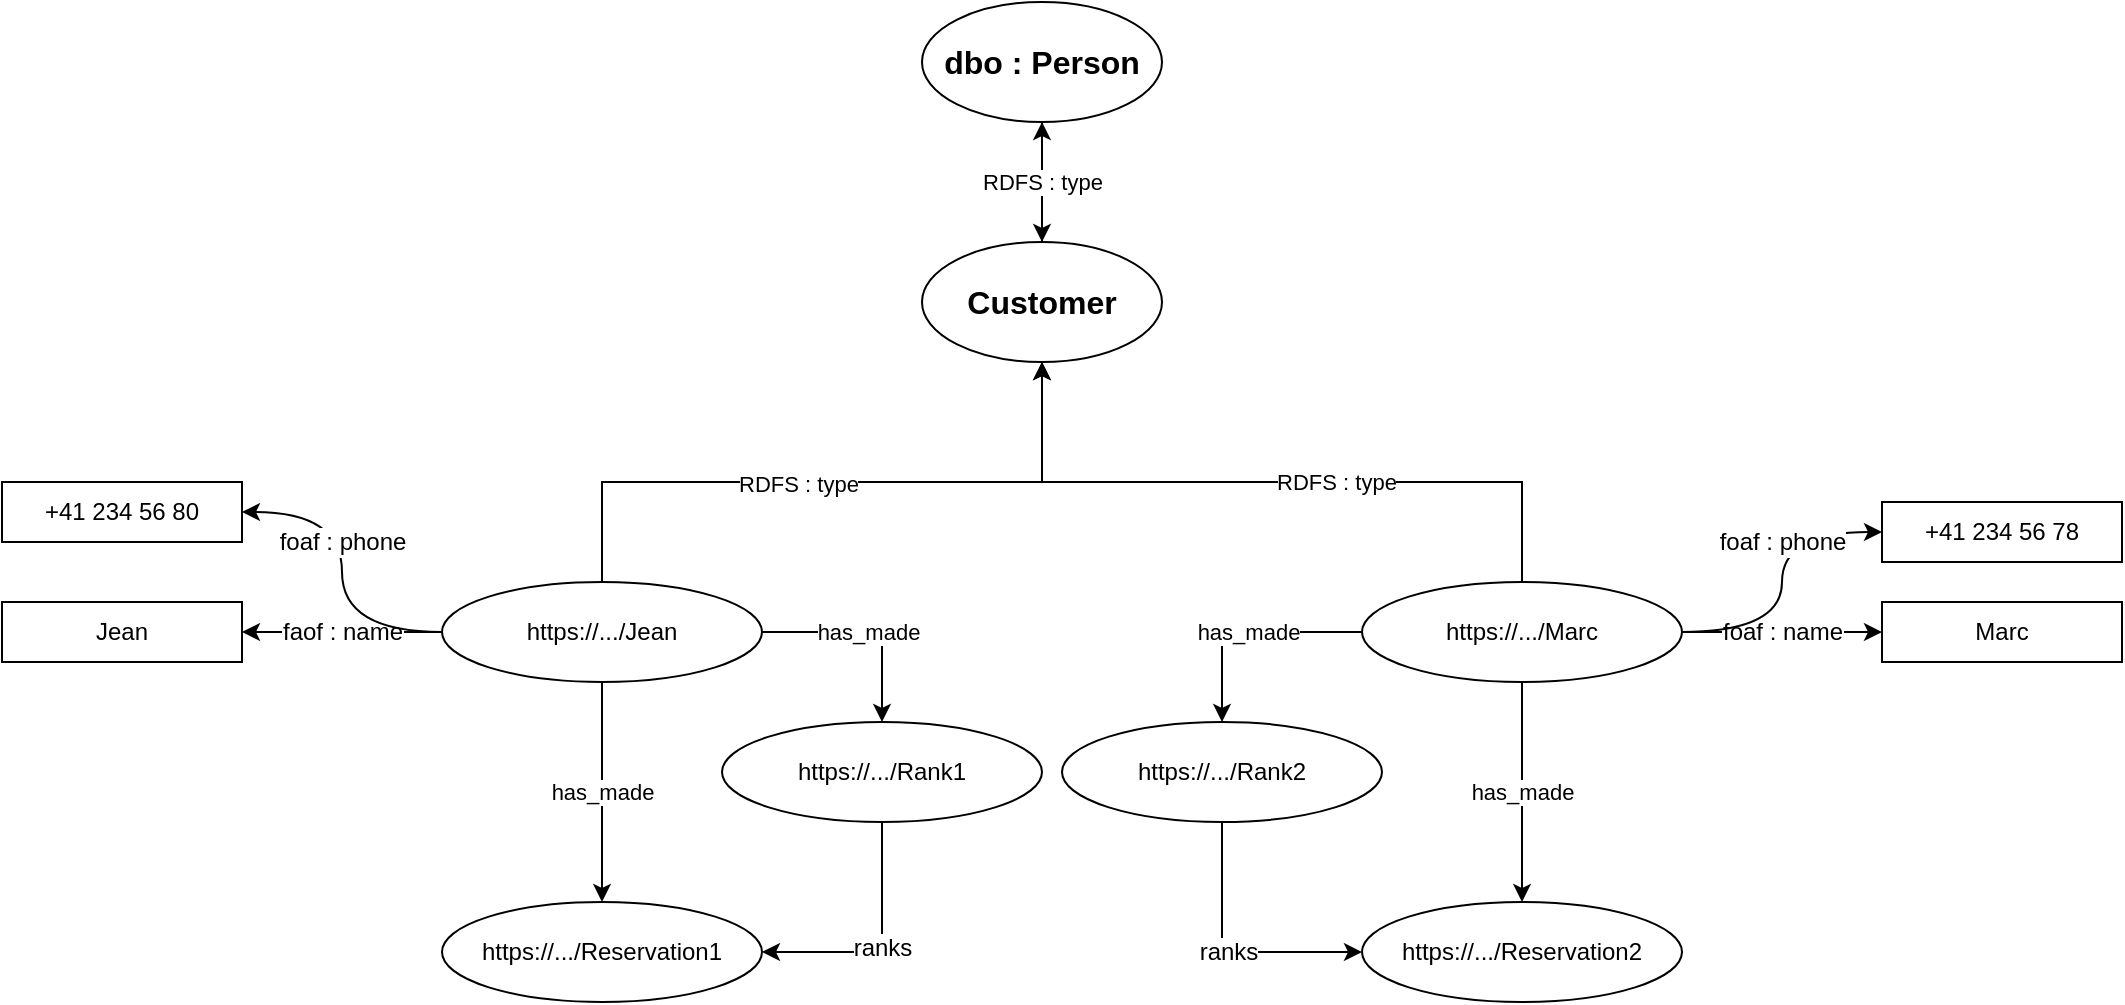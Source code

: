 <mxfile version="13.0.9">
    <diagram id="6hGFLwfOUW9BJ-s0fimq" name="Page-1">
        <mxGraphModel dx="1222" dy="579" grid="1" gridSize="10" guides="1" tooltips="1" connect="1" arrows="1" fold="1" page="0" pageScale="1" pageWidth="827" pageHeight="1169" math="0" shadow="0">
            <root>
                <mxCell id="0"/>
                <mxCell id="1" parent="0"/>
                <mxCell id="34" style="edgeStyle=orthogonalEdgeStyle;rounded=0;orthogonalLoop=1;jettySize=auto;html=1;entryX=0.5;entryY=1;entryDx=0;entryDy=0;" edge="1" parent="1" source="3" target="33">
                    <mxGeometry relative="1" as="geometry"/>
                </mxCell>
                <mxCell id="3" value="&lt;font style=&quot;font-size: 16px;&quot;&gt;Customer&lt;/font&gt;" style="ellipse;whiteSpace=wrap;html=1;fontSize=16;fontStyle=1" parent="1" vertex="1">
                    <mxGeometry x="320" y="140" width="120" height="60" as="geometry"/>
                </mxCell>
                <mxCell id="7" style="edgeStyle=orthogonalEdgeStyle;orthogonalLoop=1;jettySize=auto;html=1;exitX=0.5;exitY=0;exitDx=0;exitDy=0;rounded=0;" parent="1" source="4" target="3" edge="1">
                    <mxGeometry relative="1" as="geometry">
                        <Array as="points">
                            <mxPoint x="620" y="260"/>
                            <mxPoint x="380" y="260"/>
                        </Array>
                    </mxGeometry>
                </mxCell>
                <mxCell id="9" value="RDFS : type" style="edgeLabel;html=1;align=center;verticalAlign=middle;resizable=0;points=[];" parent="7" vertex="1" connectable="0">
                    <mxGeometry x="-0.182" relative="1" as="geometry">
                        <mxPoint as="offset"/>
                    </mxGeometry>
                </mxCell>
                <mxCell id="13" value="has_made" style="edgeStyle=orthogonalEdgeStyle;orthogonalLoop=1;jettySize=auto;html=1;entryX=0.5;entryY=0;entryDx=0;entryDy=0;rounded=0;" parent="1" source="4" target="11" edge="1">
                    <mxGeometry relative="1" as="geometry"/>
                </mxCell>
                <mxCell id="16" value="has_made" style="edgeStyle=orthogonalEdgeStyle;orthogonalLoop=1;jettySize=auto;html=1;entryX=0.5;entryY=0;entryDx=0;entryDy=0;exitX=0;exitY=0.5;exitDx=0;exitDy=0;rounded=0;" parent="1" source="4" target="15" edge="1">
                    <mxGeometry relative="1" as="geometry"/>
                </mxCell>
                <mxCell id="24" value="foaf : name" style="edgeStyle=orthogonalEdgeStyle;curved=1;orthogonalLoop=1;jettySize=auto;html=1;fontSize=12;" parent="1" source="4" target="21" edge="1">
                    <mxGeometry relative="1" as="geometry"/>
                </mxCell>
                <mxCell id="25" value="foaf : phone" style="edgeStyle=orthogonalEdgeStyle;curved=1;orthogonalLoop=1;jettySize=auto;html=1;entryX=0;entryY=0.5;entryDx=0;entryDy=0;fontSize=12;" parent="1" source="4" target="19" edge="1">
                    <mxGeometry x="0.267" relative="1" as="geometry">
                        <mxPoint as="offset"/>
                    </mxGeometry>
                </mxCell>
                <mxCell id="4" value="https://.../Marc" style="ellipse;whiteSpace=wrap;html=1;" parent="1" vertex="1">
                    <mxGeometry x="540" y="310" width="160" height="50" as="geometry"/>
                </mxCell>
                <mxCell id="12" value="has_made" style="edgeStyle=orthogonalEdgeStyle;curved=1;orthogonalLoop=1;jettySize=auto;html=1;entryX=0.5;entryY=0;entryDx=0;entryDy=0;" parent="1" source="5" target="10" edge="1">
                    <mxGeometry relative="1" as="geometry"/>
                </mxCell>
                <mxCell id="17" value="has_made" style="edgeStyle=orthogonalEdgeStyle;orthogonalLoop=1;jettySize=auto;html=1;entryX=0.5;entryY=0;entryDx=0;entryDy=0;exitX=1;exitY=0.5;exitDx=0;exitDy=0;rounded=0;" parent="1" source="5" target="14" edge="1">
                    <mxGeometry relative="1" as="geometry"/>
                </mxCell>
                <mxCell id="26" value="faof : name" style="edgeStyle=orthogonalEdgeStyle;curved=1;orthogonalLoop=1;jettySize=auto;html=1;fontSize=12;" parent="1" source="5" target="23" edge="1">
                    <mxGeometry relative="1" as="geometry"/>
                </mxCell>
                <mxCell id="27" value="foaf : phone" style="edgeStyle=orthogonalEdgeStyle;curved=1;orthogonalLoop=1;jettySize=auto;html=1;entryX=1;entryY=0.5;entryDx=0;entryDy=0;fontSize=12;" parent="1" source="5" target="22" edge="1">
                    <mxGeometry x="0.188" relative="1" as="geometry">
                        <mxPoint as="offset"/>
                    </mxGeometry>
                </mxCell>
                <mxCell id="5" value="https://.../Jean" style="ellipse;whiteSpace=wrap;html=1;" parent="1" vertex="1">
                    <mxGeometry x="80" y="310" width="160" height="50" as="geometry"/>
                </mxCell>
                <mxCell id="10" value="https://.../Reservation1" style="ellipse;whiteSpace=wrap;html=1;" parent="1" vertex="1">
                    <mxGeometry x="80" y="470" width="160" height="50" as="geometry"/>
                </mxCell>
                <mxCell id="11" value="https://.../Reservation2" style="ellipse;whiteSpace=wrap;html=1;" parent="1" vertex="1">
                    <mxGeometry x="540" y="470" width="160" height="50" as="geometry"/>
                </mxCell>
                <mxCell id="31" value="ranks" style="edgeStyle=orthogonalEdgeStyle;rounded=0;orthogonalLoop=1;jettySize=auto;html=1;entryX=1;entryY=0.5;entryDx=0;entryDy=0;fontSize=12;" parent="1" source="14" target="10" edge="1">
                    <mxGeometry relative="1" as="geometry"/>
                </mxCell>
                <mxCell id="14" value="https://.../Rank1" style="ellipse;whiteSpace=wrap;html=1;" parent="1" vertex="1">
                    <mxGeometry x="220" y="380" width="160" height="50" as="geometry"/>
                </mxCell>
                <mxCell id="32" value="ranks" style="edgeStyle=orthogonalEdgeStyle;rounded=0;orthogonalLoop=1;jettySize=auto;html=1;entryX=0;entryY=0.5;entryDx=0;entryDy=0;fontSize=12;" parent="1" source="15" target="11" edge="1">
                    <mxGeometry relative="1" as="geometry"/>
                </mxCell>
                <mxCell id="15" value="https://.../Rank2" style="ellipse;whiteSpace=wrap;html=1;" parent="1" vertex="1">
                    <mxGeometry x="390" y="380" width="160" height="50" as="geometry"/>
                </mxCell>
                <mxCell id="19" value="&lt;span&gt;+41 234 56 78&lt;/span&gt;" style="rounded=0;whiteSpace=wrap;html=1;" parent="1" vertex="1">
                    <mxGeometry x="800" y="270" width="120" height="30" as="geometry"/>
                </mxCell>
                <mxCell id="21" value="Marc" style="rounded=0;whiteSpace=wrap;html=1;" parent="1" vertex="1">
                    <mxGeometry x="800" y="320" width="120" height="30" as="geometry"/>
                </mxCell>
                <mxCell id="22" value="&lt;span&gt;+41 234 56 80&lt;/span&gt;" style="rounded=0;whiteSpace=wrap;html=1;" parent="1" vertex="1">
                    <mxGeometry x="-140" y="260" width="120" height="30" as="geometry"/>
                </mxCell>
                <mxCell id="23" value="Jean" style="rounded=0;whiteSpace=wrap;html=1;" parent="1" vertex="1">
                    <mxGeometry x="-140" y="320" width="120" height="30" as="geometry"/>
                </mxCell>
                <mxCell id="28" style="edgeStyle=orthogonalEdgeStyle;orthogonalLoop=1;jettySize=auto;html=1;entryX=0.5;entryY=1;entryDx=0;entryDy=0;exitX=0.5;exitY=0;exitDx=0;exitDy=0;rounded=0;" parent="1" edge="1">
                    <mxGeometry relative="1" as="geometry">
                        <mxPoint x="160" y="310" as="sourcePoint"/>
                        <mxPoint x="380" y="200" as="targetPoint"/>
                        <Array as="points">
                            <mxPoint x="160" y="260"/>
                            <mxPoint x="380" y="260"/>
                        </Array>
                    </mxGeometry>
                </mxCell>
                <mxCell id="29" value="RDFS : type" style="edgeLabel;html=1;align=center;verticalAlign=middle;resizable=0;points=[];" parent="28" vertex="1" connectable="0">
                    <mxGeometry x="-0.102" y="-1" relative="1" as="geometry">
                        <mxPoint as="offset"/>
                    </mxGeometry>
                </mxCell>
                <mxCell id="35" value="RDFS : type" style="edgeStyle=orthogonalEdgeStyle;rounded=0;orthogonalLoop=1;jettySize=auto;html=1;" edge="1" parent="1" source="33" target="3">
                    <mxGeometry relative="1" as="geometry"/>
                </mxCell>
                <mxCell id="33" value="&lt;font style=&quot;font-size: 16px&quot;&gt;dbo : Person&lt;/font&gt;" style="ellipse;whiteSpace=wrap;html=1;fontSize=16;fontStyle=1" vertex="1" parent="1">
                    <mxGeometry x="320" y="20" width="120" height="60" as="geometry"/>
                </mxCell>
            </root>
        </mxGraphModel>
    </diagram>
</mxfile>